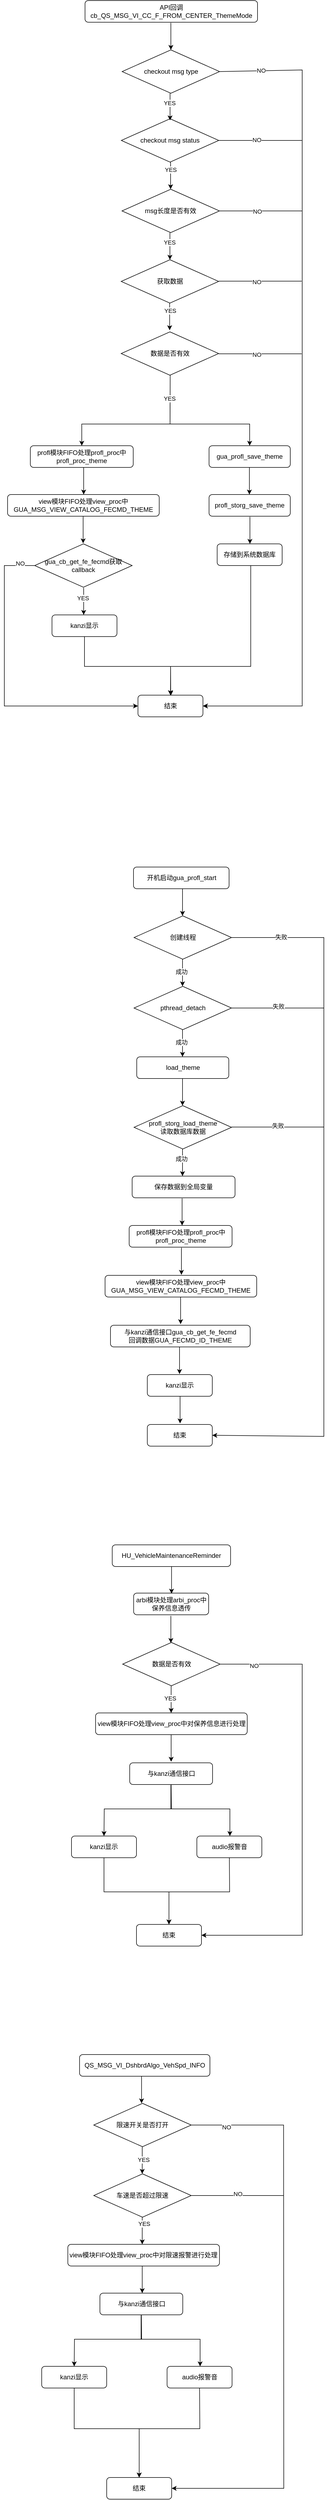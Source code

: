 <mxfile version="22.0.7" type="github">
  <diagram id="C5RBs43oDa-KdzZeNtuy" name="Page-1">
    <mxGraphModel dx="1002" dy="1834" grid="1" gridSize="10" guides="1" tooltips="1" connect="1" arrows="1" fold="1" page="1" pageScale="1" pageWidth="827" pageHeight="1169" math="0" shadow="0">
      <root>
        <mxCell id="WIyWlLk6GJQsqaUBKTNV-0" />
        <mxCell id="WIyWlLk6GJQsqaUBKTNV-1" parent="WIyWlLk6GJQsqaUBKTNV-0" />
        <mxCell id="3JXhcpFCu_tkuBNvv-Zm-3" value="" style="endArrow=classic;html=1;rounded=0;" edge="1" parent="WIyWlLk6GJQsqaUBKTNV-1">
          <mxGeometry width="50" height="50" relative="1" as="geometry">
            <mxPoint x="397.5" y="-307" as="sourcePoint" />
            <mxPoint x="397.5" y="-257" as="targetPoint" />
          </mxGeometry>
        </mxCell>
        <mxCell id="3JXhcpFCu_tkuBNvv-Zm-8" value="checkout msg type" style="rhombus;whiteSpace=wrap;html=1;" vertex="1" parent="WIyWlLk6GJQsqaUBKTNV-1">
          <mxGeometry x="307.5" y="-257" width="180" height="80" as="geometry" />
        </mxCell>
        <mxCell id="3JXhcpFCu_tkuBNvv-Zm-9" value="checkout msg status" style="rhombus;whiteSpace=wrap;html=1;" vertex="1" parent="WIyWlLk6GJQsqaUBKTNV-1">
          <mxGeometry x="306" y="-130" width="180" height="80" as="geometry" />
        </mxCell>
        <mxCell id="3JXhcpFCu_tkuBNvv-Zm-10" value="" style="endArrow=classic;html=1;rounded=0;" edge="1" parent="WIyWlLk6GJQsqaUBKTNV-1">
          <mxGeometry width="50" height="50" relative="1" as="geometry">
            <mxPoint x="396" y="-177" as="sourcePoint" />
            <mxPoint x="396" y="-127" as="targetPoint" />
          </mxGeometry>
        </mxCell>
        <mxCell id="3JXhcpFCu_tkuBNvv-Zm-11" value="YES" style="edgeLabel;html=1;align=center;verticalAlign=middle;resizable=0;points=[];" vertex="1" connectable="0" parent="3JXhcpFCu_tkuBNvv-Zm-10">
          <mxGeometry x="-0.302" y="-1" relative="1" as="geometry">
            <mxPoint as="offset" />
          </mxGeometry>
        </mxCell>
        <mxCell id="3JXhcpFCu_tkuBNvv-Zm-12" value="" style="endArrow=classic;html=1;rounded=0;" edge="1" parent="WIyWlLk6GJQsqaUBKTNV-1">
          <mxGeometry width="50" height="50" relative="1" as="geometry">
            <mxPoint x="397" y="-50" as="sourcePoint" />
            <mxPoint x="397" as="targetPoint" />
          </mxGeometry>
        </mxCell>
        <mxCell id="3JXhcpFCu_tkuBNvv-Zm-13" value="YES" style="edgeLabel;html=1;align=center;verticalAlign=middle;resizable=0;points=[];" vertex="1" connectable="0" parent="3JXhcpFCu_tkuBNvv-Zm-12">
          <mxGeometry x="-0.432" relative="1" as="geometry">
            <mxPoint as="offset" />
          </mxGeometry>
        </mxCell>
        <mxCell id="3JXhcpFCu_tkuBNvv-Zm-14" value="msg长度是否有效" style="rhombus;whiteSpace=wrap;html=1;" vertex="1" parent="WIyWlLk6GJQsqaUBKTNV-1">
          <mxGeometry x="307.25" width="180" height="80" as="geometry" />
        </mxCell>
        <mxCell id="3JXhcpFCu_tkuBNvv-Zm-16" value="" style="endArrow=classic;html=1;rounded=0;" edge="1" parent="WIyWlLk6GJQsqaUBKTNV-1">
          <mxGeometry width="50" height="50" relative="1" as="geometry">
            <mxPoint x="395.75" y="80" as="sourcePoint" />
            <mxPoint x="395.75" y="130" as="targetPoint" />
          </mxGeometry>
        </mxCell>
        <mxCell id="3JXhcpFCu_tkuBNvv-Zm-17" value="YES" style="edgeLabel;html=1;align=center;verticalAlign=middle;resizable=0;points=[];" vertex="1" connectable="0" parent="3JXhcpFCu_tkuBNvv-Zm-16">
          <mxGeometry x="-0.302" y="-1" relative="1" as="geometry">
            <mxPoint as="offset" />
          </mxGeometry>
        </mxCell>
        <mxCell id="3JXhcpFCu_tkuBNvv-Zm-20" value="获取数据" style="rhombus;whiteSpace=wrap;html=1;" vertex="1" parent="WIyWlLk6GJQsqaUBKTNV-1">
          <mxGeometry x="305.75" y="130" width="180" height="80" as="geometry" />
        </mxCell>
        <mxCell id="3JXhcpFCu_tkuBNvv-Zm-21" value="" style="endArrow=classic;html=1;rounded=0;" edge="1" parent="WIyWlLk6GJQsqaUBKTNV-1">
          <mxGeometry width="50" height="50" relative="1" as="geometry">
            <mxPoint x="395.25" y="210" as="sourcePoint" />
            <mxPoint x="395.25" y="260" as="targetPoint" />
          </mxGeometry>
        </mxCell>
        <mxCell id="3JXhcpFCu_tkuBNvv-Zm-22" value="YES" style="edgeLabel;html=1;align=center;verticalAlign=middle;resizable=0;points=[];" vertex="1" connectable="0" parent="3JXhcpFCu_tkuBNvv-Zm-21">
          <mxGeometry x="-0.432" relative="1" as="geometry">
            <mxPoint as="offset" />
          </mxGeometry>
        </mxCell>
        <mxCell id="3JXhcpFCu_tkuBNvv-Zm-23" value="数据是否有效" style="rhombus;whiteSpace=wrap;html=1;" vertex="1" parent="WIyWlLk6GJQsqaUBKTNV-1">
          <mxGeometry x="305.75" y="263" width="180" height="80" as="geometry" />
        </mxCell>
        <mxCell id="3JXhcpFCu_tkuBNvv-Zm-32" value="结束" style="rounded=1;whiteSpace=wrap;html=1;fontSize=12;glass=0;strokeWidth=1;shadow=0;" vertex="1" parent="WIyWlLk6GJQsqaUBKTNV-1">
          <mxGeometry x="336.75" y="933" width="120" height="40" as="geometry" />
        </mxCell>
        <mxCell id="3JXhcpFCu_tkuBNvv-Zm-33" value="" style="endArrow=classic;html=1;rounded=0;exitX=0.5;exitY=1;exitDx=0;exitDy=0;" edge="1" parent="WIyWlLk6GJQsqaUBKTNV-1">
          <mxGeometry width="50" height="50" relative="1" as="geometry">
            <mxPoint x="545" y="694" as="sourcePoint" />
            <mxPoint x="397.25" y="934" as="targetPoint" />
            <Array as="points">
              <mxPoint x="545" y="880" />
              <mxPoint x="397" y="880" />
            </Array>
          </mxGeometry>
        </mxCell>
        <mxCell id="3JXhcpFCu_tkuBNvv-Zm-34" value="" style="endArrow=classic;html=1;rounded=0;entryX=1;entryY=0.5;entryDx=0;entryDy=0;exitX=1;exitY=0.5;exitDx=0;exitDy=0;" edge="1" parent="WIyWlLk6GJQsqaUBKTNV-1" source="3JXhcpFCu_tkuBNvv-Zm-8" target="3JXhcpFCu_tkuBNvv-Zm-32">
          <mxGeometry width="50" height="50" relative="1" as="geometry">
            <mxPoint x="640" y="-220" as="sourcePoint" />
            <mxPoint x="640" y="670" as="targetPoint" />
            <Array as="points">
              <mxPoint x="640" y="-220" />
              <mxPoint x="640" y="953" />
            </Array>
          </mxGeometry>
        </mxCell>
        <mxCell id="3JXhcpFCu_tkuBNvv-Zm-35" value="NO" style="edgeLabel;html=1;align=center;verticalAlign=middle;resizable=0;points=[];" vertex="1" connectable="0" parent="3JXhcpFCu_tkuBNvv-Zm-34">
          <mxGeometry x="-0.899" y="1" relative="1" as="geometry">
            <mxPoint as="offset" />
          </mxGeometry>
        </mxCell>
        <mxCell id="3JXhcpFCu_tkuBNvv-Zm-36" value="" style="endArrow=classic;html=1;rounded=0;entryX=1;entryY=0.5;entryDx=0;entryDy=0;exitX=1;exitY=0.5;exitDx=0;exitDy=0;" edge="1" parent="WIyWlLk6GJQsqaUBKTNV-1" source="3JXhcpFCu_tkuBNvv-Zm-9" target="3JXhcpFCu_tkuBNvv-Zm-32">
          <mxGeometry width="50" height="50" relative="1" as="geometry">
            <mxPoint x="498" y="-207" as="sourcePoint" />
            <mxPoint x="467" y="1080" as="targetPoint" />
            <Array as="points">
              <mxPoint x="640" y="-90" />
              <mxPoint x="640" y="953" />
            </Array>
          </mxGeometry>
        </mxCell>
        <mxCell id="3JXhcpFCu_tkuBNvv-Zm-37" value="NO" style="edgeLabel;html=1;align=center;verticalAlign=middle;resizable=0;points=[];" vertex="1" connectable="0" parent="3JXhcpFCu_tkuBNvv-Zm-36">
          <mxGeometry x="-0.899" y="1" relative="1" as="geometry">
            <mxPoint as="offset" />
          </mxGeometry>
        </mxCell>
        <mxCell id="3JXhcpFCu_tkuBNvv-Zm-38" value="" style="endArrow=none;html=1;rounded=0;exitX=1;exitY=0.5;exitDx=0;exitDy=0;" edge="1" parent="WIyWlLk6GJQsqaUBKTNV-1" source="3JXhcpFCu_tkuBNvv-Zm-14">
          <mxGeometry width="50" height="50" relative="1" as="geometry">
            <mxPoint x="490" y="70" as="sourcePoint" />
            <mxPoint x="640" y="40" as="targetPoint" />
          </mxGeometry>
        </mxCell>
        <mxCell id="3JXhcpFCu_tkuBNvv-Zm-39" value="NO" style="edgeLabel;html=1;align=center;verticalAlign=middle;resizable=0;points=[];" vertex="1" connectable="0" parent="3JXhcpFCu_tkuBNvv-Zm-38">
          <mxGeometry x="-0.089" y="-1" relative="1" as="geometry">
            <mxPoint as="offset" />
          </mxGeometry>
        </mxCell>
        <mxCell id="3JXhcpFCu_tkuBNvv-Zm-42" value="" style="endArrow=none;html=1;rounded=0;exitX=1;exitY=0.5;exitDx=0;exitDy=0;" edge="1" parent="WIyWlLk6GJQsqaUBKTNV-1">
          <mxGeometry width="50" height="50" relative="1" as="geometry">
            <mxPoint x="486" y="169.5" as="sourcePoint" />
            <mxPoint x="639" y="169.5" as="targetPoint" />
          </mxGeometry>
        </mxCell>
        <mxCell id="3JXhcpFCu_tkuBNvv-Zm-43" value="NO" style="edgeLabel;html=1;align=center;verticalAlign=middle;resizable=0;points=[];" vertex="1" connectable="0" parent="3JXhcpFCu_tkuBNvv-Zm-42">
          <mxGeometry x="-0.089" y="-1" relative="1" as="geometry">
            <mxPoint as="offset" />
          </mxGeometry>
        </mxCell>
        <mxCell id="3JXhcpFCu_tkuBNvv-Zm-44" value="" style="endArrow=none;html=1;rounded=0;exitX=1;exitY=0.5;exitDx=0;exitDy=0;" edge="1" parent="WIyWlLk6GJQsqaUBKTNV-1">
          <mxGeometry width="50" height="50" relative="1" as="geometry">
            <mxPoint x="486" y="303.5" as="sourcePoint" />
            <mxPoint x="639" y="303.5" as="targetPoint" />
          </mxGeometry>
        </mxCell>
        <mxCell id="3JXhcpFCu_tkuBNvv-Zm-45" value="NO" style="edgeLabel;html=1;align=center;verticalAlign=middle;resizable=0;points=[];" vertex="1" connectable="0" parent="3JXhcpFCu_tkuBNvv-Zm-44">
          <mxGeometry x="-0.089" y="-1" relative="1" as="geometry">
            <mxPoint as="offset" />
          </mxGeometry>
        </mxCell>
        <mxCell id="3JXhcpFCu_tkuBNvv-Zm-51" value="profl模块FIFO处理profl_proc中profl_proc_theme" style="rounded=1;whiteSpace=wrap;html=1;fontSize=12;glass=0;strokeWidth=1;shadow=0;" vertex="1" parent="WIyWlLk6GJQsqaUBKTNV-1">
          <mxGeometry x="138" y="473" width="190" height="40" as="geometry" />
        </mxCell>
        <mxCell id="3JXhcpFCu_tkuBNvv-Zm-52" value="" style="endArrow=classic;html=1;rounded=0;entryX=0.5;entryY=0;entryDx=0;entryDy=0;" edge="1" parent="WIyWlLk6GJQsqaUBKTNV-1" target="3JXhcpFCu_tkuBNvv-Zm-51">
          <mxGeometry width="50" height="50" relative="1" as="geometry">
            <mxPoint x="396" y="396" as="sourcePoint" />
            <mxPoint x="396" y="446" as="targetPoint" />
            <Array as="points">
              <mxPoint x="396" y="433" />
              <mxPoint x="233" y="433" />
            </Array>
          </mxGeometry>
        </mxCell>
        <mxCell id="3JXhcpFCu_tkuBNvv-Zm-54" value="" style="endArrow=classic;html=1;rounded=0;entryX=0.5;entryY=0;entryDx=0;entryDy=0;exitX=0.5;exitY=1;exitDx=0;exitDy=0;" edge="1" parent="WIyWlLk6GJQsqaUBKTNV-1" target="3JXhcpFCu_tkuBNvv-Zm-60">
          <mxGeometry width="50" height="50" relative="1" as="geometry">
            <mxPoint x="396.25" y="343" as="sourcePoint" />
            <mxPoint x="395.5" y="538" as="targetPoint" />
            <Array as="points">
              <mxPoint x="396" y="433" />
              <mxPoint x="543" y="433" />
            </Array>
          </mxGeometry>
        </mxCell>
        <mxCell id="3JXhcpFCu_tkuBNvv-Zm-67" value="YES" style="edgeLabel;html=1;align=center;verticalAlign=middle;resizable=0;points=[];" vertex="1" connectable="0" parent="3JXhcpFCu_tkuBNvv-Zm-54">
          <mxGeometry x="-0.689" y="-1" relative="1" as="geometry">
            <mxPoint as="offset" />
          </mxGeometry>
        </mxCell>
        <mxCell id="3JXhcpFCu_tkuBNvv-Zm-55" value="kanzi显示" style="rounded=1;whiteSpace=wrap;html=1;fontSize=12;glass=0;strokeWidth=1;shadow=0;" vertex="1" parent="WIyWlLk6GJQsqaUBKTNV-1">
          <mxGeometry x="178" y="785" width="120" height="40" as="geometry" />
        </mxCell>
        <mxCell id="3JXhcpFCu_tkuBNvv-Zm-56" value="" style="endArrow=classic;html=1;rounded=0;" edge="1" parent="WIyWlLk6GJQsqaUBKTNV-1">
          <mxGeometry width="50" height="50" relative="1" as="geometry">
            <mxPoint x="236.5" y="513" as="sourcePoint" />
            <mxPoint x="236.5" y="563" as="targetPoint" />
          </mxGeometry>
        </mxCell>
        <mxCell id="3JXhcpFCu_tkuBNvv-Zm-57" value="profl_storg_save_theme" style="rounded=1;whiteSpace=wrap;html=1;fontSize=12;glass=0;strokeWidth=1;shadow=0;" vertex="1" parent="WIyWlLk6GJQsqaUBKTNV-1">
          <mxGeometry x="468" y="563" width="150" height="40" as="geometry" />
        </mxCell>
        <mxCell id="3JXhcpFCu_tkuBNvv-Zm-58" value="存储到系统数据库" style="rounded=1;whiteSpace=wrap;html=1;fontSize=12;glass=0;strokeWidth=1;shadow=0;" vertex="1" parent="WIyWlLk6GJQsqaUBKTNV-1">
          <mxGeometry x="483" y="654" width="120" height="40" as="geometry" />
        </mxCell>
        <mxCell id="3JXhcpFCu_tkuBNvv-Zm-59" value="" style="endArrow=classic;html=1;rounded=0;" edge="1" parent="WIyWlLk6GJQsqaUBKTNV-1">
          <mxGeometry width="50" height="50" relative="1" as="geometry">
            <mxPoint x="543.5" y="604" as="sourcePoint" />
            <mxPoint x="543.5" y="654" as="targetPoint" />
          </mxGeometry>
        </mxCell>
        <mxCell id="3JXhcpFCu_tkuBNvv-Zm-60" value="gua_profl_save_theme" style="rounded=1;whiteSpace=wrap;html=1;fontSize=12;glass=0;strokeWidth=1;shadow=0;" vertex="1" parent="WIyWlLk6GJQsqaUBKTNV-1">
          <mxGeometry x="468" y="473" width="150" height="40" as="geometry" />
        </mxCell>
        <mxCell id="3JXhcpFCu_tkuBNvv-Zm-61" value="" style="endArrow=classic;html=1;rounded=0;" edge="1" parent="WIyWlLk6GJQsqaUBKTNV-1">
          <mxGeometry width="50" height="50" relative="1" as="geometry">
            <mxPoint x="542.5" y="513" as="sourcePoint" />
            <mxPoint x="542.5" y="563" as="targetPoint" />
          </mxGeometry>
        </mxCell>
        <mxCell id="3JXhcpFCu_tkuBNvv-Zm-62" value="view模块FIFO处理view_proc中GUA_MSG_VIEW_CATALOG_FECMD_THEME" style="rounded=1;whiteSpace=wrap;html=1;fontSize=12;glass=0;strokeWidth=1;shadow=0;" vertex="1" parent="WIyWlLk6GJQsqaUBKTNV-1">
          <mxGeometry x="96" y="563" width="280" height="40" as="geometry" />
        </mxCell>
        <mxCell id="3JXhcpFCu_tkuBNvv-Zm-63" value="" style="endArrow=classic;html=1;rounded=0;" edge="1" parent="WIyWlLk6GJQsqaUBKTNV-1">
          <mxGeometry width="50" height="50" relative="1" as="geometry">
            <mxPoint x="235.5" y="603" as="sourcePoint" />
            <mxPoint x="235.5" y="653" as="targetPoint" />
          </mxGeometry>
        </mxCell>
        <mxCell id="3JXhcpFCu_tkuBNvv-Zm-64" value="" style="endArrow=classic;html=1;rounded=0;" edge="1" parent="WIyWlLk6GJQsqaUBKTNV-1">
          <mxGeometry width="50" height="50" relative="1" as="geometry">
            <mxPoint x="236.5" y="735" as="sourcePoint" />
            <mxPoint x="236.5" y="785" as="targetPoint" />
          </mxGeometry>
        </mxCell>
        <mxCell id="3JXhcpFCu_tkuBNvv-Zm-69" value="YES" style="edgeLabel;html=1;align=center;verticalAlign=middle;resizable=0;points=[];" vertex="1" connectable="0" parent="3JXhcpFCu_tkuBNvv-Zm-64">
          <mxGeometry x="-0.248" y="-2" relative="1" as="geometry">
            <mxPoint as="offset" />
          </mxGeometry>
        </mxCell>
        <mxCell id="3JXhcpFCu_tkuBNvv-Zm-66" value="API回调cb_QS_MSG_VI_CC_F_FROM_CENTER_ThemeMode" style="rounded=1;whiteSpace=wrap;html=1;fontSize=12;glass=0;strokeWidth=1;shadow=0;" vertex="1" parent="WIyWlLk6GJQsqaUBKTNV-1">
          <mxGeometry x="239" y="-348" width="318.5" height="40" as="geometry" />
        </mxCell>
        <mxCell id="3JXhcpFCu_tkuBNvv-Zm-68" value="gua_cb_get_fe_fecmd获取callback" style="rhombus;whiteSpace=wrap;html=1;" vertex="1" parent="WIyWlLk6GJQsqaUBKTNV-1">
          <mxGeometry x="146" y="654" width="180" height="80" as="geometry" />
        </mxCell>
        <mxCell id="3JXhcpFCu_tkuBNvv-Zm-72" value="" style="endArrow=classic;html=1;rounded=0;exitX=0;exitY=0.5;exitDx=0;exitDy=0;entryX=0;entryY=0.5;entryDx=0;entryDy=0;" edge="1" parent="WIyWlLk6GJQsqaUBKTNV-1" source="3JXhcpFCu_tkuBNvv-Zm-68" target="3JXhcpFCu_tkuBNvv-Zm-32">
          <mxGeometry width="50" height="50" relative="1" as="geometry">
            <mxPoint x="405.25" y="894" as="sourcePoint" />
            <mxPoint x="330" y="950" as="targetPoint" />
            <Array as="points">
              <mxPoint x="90" y="694" />
              <mxPoint x="90" y="953" />
            </Array>
          </mxGeometry>
        </mxCell>
        <mxCell id="3JXhcpFCu_tkuBNvv-Zm-79" value="NO" style="edgeLabel;html=1;align=center;verticalAlign=middle;resizable=0;points=[];" vertex="1" connectable="0" parent="3JXhcpFCu_tkuBNvv-Zm-72">
          <mxGeometry x="-0.903" y="-4" relative="1" as="geometry">
            <mxPoint as="offset" />
          </mxGeometry>
        </mxCell>
        <mxCell id="3JXhcpFCu_tkuBNvv-Zm-77" value="" style="endArrow=classic;html=1;rounded=0;exitX=0.5;exitY=1;exitDx=0;exitDy=0;entryX=0.5;entryY=0;entryDx=0;entryDy=0;" edge="1" parent="WIyWlLk6GJQsqaUBKTNV-1" source="3JXhcpFCu_tkuBNvv-Zm-55" target="3JXhcpFCu_tkuBNvv-Zm-32">
          <mxGeometry width="50" height="50" relative="1" as="geometry">
            <mxPoint x="553" y="704" as="sourcePoint" />
            <mxPoint x="360" y="920" as="targetPoint" />
            <Array as="points">
              <mxPoint x="238" y="880" />
              <mxPoint x="397" y="880" />
            </Array>
          </mxGeometry>
        </mxCell>
        <mxCell id="3JXhcpFCu_tkuBNvv-Zm-80" value="开机启动gua_profl_start" style="rounded=1;whiteSpace=wrap;html=1;fontSize=12;glass=0;strokeWidth=1;shadow=0;" vertex="1" parent="WIyWlLk6GJQsqaUBKTNV-1">
          <mxGeometry x="328.5" y="1250" width="176.5" height="40" as="geometry" />
        </mxCell>
        <mxCell id="3JXhcpFCu_tkuBNvv-Zm-81" value="profl模块FIFO处理profl_proc中profl_proc_theme" style="rounded=1;whiteSpace=wrap;html=1;fontSize=12;glass=0;strokeWidth=1;shadow=0;" vertex="1" parent="WIyWlLk6GJQsqaUBKTNV-1">
          <mxGeometry x="320.5" y="1911" width="190" height="40" as="geometry" />
        </mxCell>
        <mxCell id="3JXhcpFCu_tkuBNvv-Zm-82" value="与kanzi通信接口gua_cb_get_fe_fecmd&lt;br&gt;回调数据GUA_FECMD_ID_THEME" style="rounded=1;whiteSpace=wrap;html=1;fontSize=12;glass=0;strokeWidth=1;shadow=0;" vertex="1" parent="WIyWlLk6GJQsqaUBKTNV-1">
          <mxGeometry x="286" y="2095" width="258" height="40" as="geometry" />
        </mxCell>
        <mxCell id="3JXhcpFCu_tkuBNvv-Zm-83" value="kanzi显示" style="rounded=1;whiteSpace=wrap;html=1;fontSize=12;glass=0;strokeWidth=1;shadow=0;" vertex="1" parent="WIyWlLk6GJQsqaUBKTNV-1">
          <mxGeometry x="354" y="2186" width="120" height="40" as="geometry" />
        </mxCell>
        <mxCell id="3JXhcpFCu_tkuBNvv-Zm-84" value="view模块FIFO处理view_proc中GUA_MSG_VIEW_CATALOG_FECMD_THEME" style="rounded=1;whiteSpace=wrap;html=1;fontSize=12;glass=0;strokeWidth=1;shadow=0;" vertex="1" parent="WIyWlLk6GJQsqaUBKTNV-1">
          <mxGeometry x="276" y="2003" width="280" height="40" as="geometry" />
        </mxCell>
        <mxCell id="3JXhcpFCu_tkuBNvv-Zm-85" value="load_theme" style="rounded=1;whiteSpace=wrap;html=1;fontSize=12;glass=0;strokeWidth=1;shadow=0;" vertex="1" parent="WIyWlLk6GJQsqaUBKTNV-1">
          <mxGeometry x="334.5" y="1600" width="170" height="40" as="geometry" />
        </mxCell>
        <mxCell id="3JXhcpFCu_tkuBNvv-Zm-87" value="" style="endArrow=classic;html=1;rounded=0;" edge="1" parent="WIyWlLk6GJQsqaUBKTNV-1">
          <mxGeometry width="50" height="50" relative="1" as="geometry">
            <mxPoint x="419" y="1290" as="sourcePoint" />
            <mxPoint x="419" y="1340" as="targetPoint" />
          </mxGeometry>
        </mxCell>
        <mxCell id="3JXhcpFCu_tkuBNvv-Zm-88" value="" style="endArrow=classic;html=1;rounded=0;" edge="1" parent="WIyWlLk6GJQsqaUBKTNV-1">
          <mxGeometry width="50" height="50" relative="1" as="geometry">
            <mxPoint x="419" y="1640" as="sourcePoint" />
            <mxPoint x="419" y="1690" as="targetPoint" />
          </mxGeometry>
        </mxCell>
        <mxCell id="3JXhcpFCu_tkuBNvv-Zm-89" value="" style="endArrow=classic;html=1;rounded=0;" edge="1" parent="WIyWlLk6GJQsqaUBKTNV-1">
          <mxGeometry width="50" height="50" relative="1" as="geometry">
            <mxPoint x="418.25" y="1861" as="sourcePoint" />
            <mxPoint x="418.25" y="1911" as="targetPoint" />
          </mxGeometry>
        </mxCell>
        <mxCell id="3JXhcpFCu_tkuBNvv-Zm-90" value="" style="endArrow=classic;html=1;rounded=0;" edge="1" parent="WIyWlLk6GJQsqaUBKTNV-1">
          <mxGeometry width="50" height="50" relative="1" as="geometry">
            <mxPoint x="417" y="1952" as="sourcePoint" />
            <mxPoint x="417" y="2002" as="targetPoint" />
          </mxGeometry>
        </mxCell>
        <mxCell id="3JXhcpFCu_tkuBNvv-Zm-91" value="" style="endArrow=classic;html=1;rounded=0;" edge="1" parent="WIyWlLk6GJQsqaUBKTNV-1">
          <mxGeometry width="50" height="50" relative="1" as="geometry">
            <mxPoint x="415.5" y="2043" as="sourcePoint" />
            <mxPoint x="415.5" y="2093" as="targetPoint" />
          </mxGeometry>
        </mxCell>
        <mxCell id="3JXhcpFCu_tkuBNvv-Zm-92" value="" style="endArrow=classic;html=1;rounded=0;" edge="1" parent="WIyWlLk6GJQsqaUBKTNV-1">
          <mxGeometry width="50" height="50" relative="1" as="geometry">
            <mxPoint x="413.5" y="2135" as="sourcePoint" />
            <mxPoint x="413.5" y="2185" as="targetPoint" />
          </mxGeometry>
        </mxCell>
        <mxCell id="3JXhcpFCu_tkuBNvv-Zm-94" value="创建线程" style="rhombus;whiteSpace=wrap;html=1;" vertex="1" parent="WIyWlLk6GJQsqaUBKTNV-1">
          <mxGeometry x="329.5" y="1340" width="180" height="80" as="geometry" />
        </mxCell>
        <mxCell id="3JXhcpFCu_tkuBNvv-Zm-95" value="" style="endArrow=classic;html=1;rounded=0;" edge="1" parent="WIyWlLk6GJQsqaUBKTNV-1">
          <mxGeometry width="50" height="50" relative="1" as="geometry">
            <mxPoint x="419" y="1420" as="sourcePoint" />
            <mxPoint x="419" y="1470" as="targetPoint" />
          </mxGeometry>
        </mxCell>
        <mxCell id="3JXhcpFCu_tkuBNvv-Zm-96" value="成功" style="edgeLabel;html=1;align=center;verticalAlign=middle;resizable=0;points=[];" vertex="1" connectable="0" parent="3JXhcpFCu_tkuBNvv-Zm-95">
          <mxGeometry x="-0.088" y="-2" relative="1" as="geometry">
            <mxPoint as="offset" />
          </mxGeometry>
        </mxCell>
        <mxCell id="3JXhcpFCu_tkuBNvv-Zm-97" value="结束" style="rounded=1;whiteSpace=wrap;html=1;fontSize=12;glass=0;strokeWidth=1;shadow=0;" vertex="1" parent="WIyWlLk6GJQsqaUBKTNV-1">
          <mxGeometry x="354" y="2278" width="120" height="40" as="geometry" />
        </mxCell>
        <mxCell id="3JXhcpFCu_tkuBNvv-Zm-98" value="" style="endArrow=classic;html=1;rounded=0;" edge="1" parent="WIyWlLk6GJQsqaUBKTNV-1">
          <mxGeometry width="50" height="50" relative="1" as="geometry">
            <mxPoint x="414.5" y="2226" as="sourcePoint" />
            <mxPoint x="414.5" y="2276" as="targetPoint" />
          </mxGeometry>
        </mxCell>
        <mxCell id="3JXhcpFCu_tkuBNvv-Zm-99" value="" style="endArrow=classic;html=1;rounded=0;exitX=1;exitY=0.5;exitDx=0;exitDy=0;entryX=1;entryY=0.5;entryDx=0;entryDy=0;" edge="1" parent="WIyWlLk6GJQsqaUBKTNV-1" source="3JXhcpFCu_tkuBNvv-Zm-94" target="3JXhcpFCu_tkuBNvv-Zm-97">
          <mxGeometry width="50" height="50" relative="1" as="geometry">
            <mxPoint x="580" y="1410" as="sourcePoint" />
            <mxPoint x="670" y="1790" as="targetPoint" />
            <Array as="points">
              <mxPoint x="680" y="1380" />
              <mxPoint x="680" y="2300" />
            </Array>
          </mxGeometry>
        </mxCell>
        <mxCell id="3JXhcpFCu_tkuBNvv-Zm-100" value="失败" style="edgeLabel;html=1;align=center;verticalAlign=middle;resizable=0;points=[];" vertex="1" connectable="0" parent="3JXhcpFCu_tkuBNvv-Zm-99">
          <mxGeometry x="-0.859" y="1" relative="1" as="geometry">
            <mxPoint as="offset" />
          </mxGeometry>
        </mxCell>
        <mxCell id="3JXhcpFCu_tkuBNvv-Zm-102" value="pthread_detach" style="rhombus;whiteSpace=wrap;html=1;" vertex="1" parent="WIyWlLk6GJQsqaUBKTNV-1">
          <mxGeometry x="329.5" y="1470" width="180" height="80" as="geometry" />
        </mxCell>
        <mxCell id="3JXhcpFCu_tkuBNvv-Zm-103" value="" style="endArrow=classic;html=1;rounded=0;" edge="1" parent="WIyWlLk6GJQsqaUBKTNV-1">
          <mxGeometry width="50" height="50" relative="1" as="geometry">
            <mxPoint x="419" y="1550" as="sourcePoint" />
            <mxPoint x="419" y="1600" as="targetPoint" />
          </mxGeometry>
        </mxCell>
        <mxCell id="3JXhcpFCu_tkuBNvv-Zm-104" value="成功" style="edgeLabel;html=1;align=center;verticalAlign=middle;resizable=0;points=[];" vertex="1" connectable="0" parent="3JXhcpFCu_tkuBNvv-Zm-103">
          <mxGeometry x="-0.088" y="-2" relative="1" as="geometry">
            <mxPoint as="offset" />
          </mxGeometry>
        </mxCell>
        <mxCell id="3JXhcpFCu_tkuBNvv-Zm-105" value="" style="endArrow=none;html=1;rounded=0;" edge="1" parent="WIyWlLk6GJQsqaUBKTNV-1">
          <mxGeometry width="50" height="50" relative="1" as="geometry">
            <mxPoint x="510" y="1510" as="sourcePoint" />
            <mxPoint x="680" y="1510" as="targetPoint" />
          </mxGeometry>
        </mxCell>
        <mxCell id="3JXhcpFCu_tkuBNvv-Zm-106" value="失败" style="edgeLabel;html=1;align=center;verticalAlign=middle;resizable=0;points=[];" vertex="1" connectable="0" parent="3JXhcpFCu_tkuBNvv-Zm-105">
          <mxGeometry x="0.005" y="3" relative="1" as="geometry">
            <mxPoint as="offset" />
          </mxGeometry>
        </mxCell>
        <mxCell id="3JXhcpFCu_tkuBNvv-Zm-107" value="profl_storg_load_theme&lt;br&gt;读取数据库数据" style="rhombus;whiteSpace=wrap;html=1;" vertex="1" parent="WIyWlLk6GJQsqaUBKTNV-1">
          <mxGeometry x="329.5" y="1690" width="180" height="80" as="geometry" />
        </mxCell>
        <mxCell id="3JXhcpFCu_tkuBNvv-Zm-108" value="" style="endArrow=classic;html=1;rounded=0;" edge="1" parent="WIyWlLk6GJQsqaUBKTNV-1">
          <mxGeometry width="50" height="50" relative="1" as="geometry">
            <mxPoint x="419" y="1770" as="sourcePoint" />
            <mxPoint x="419" y="1820" as="targetPoint" />
          </mxGeometry>
        </mxCell>
        <mxCell id="3JXhcpFCu_tkuBNvv-Zm-109" value="成功" style="edgeLabel;html=1;align=center;verticalAlign=middle;resizable=0;points=[];" vertex="1" connectable="0" parent="3JXhcpFCu_tkuBNvv-Zm-108">
          <mxGeometry x="-0.272" y="-2" relative="1" as="geometry">
            <mxPoint as="offset" />
          </mxGeometry>
        </mxCell>
        <mxCell id="3JXhcpFCu_tkuBNvv-Zm-110" value="" style="endArrow=none;html=1;rounded=0;" edge="1" parent="WIyWlLk6GJQsqaUBKTNV-1">
          <mxGeometry width="50" height="50" relative="1" as="geometry">
            <mxPoint x="509.5" y="1729.5" as="sourcePoint" />
            <mxPoint x="679.5" y="1729.5" as="targetPoint" />
          </mxGeometry>
        </mxCell>
        <mxCell id="3JXhcpFCu_tkuBNvv-Zm-111" value="失败" style="edgeLabel;html=1;align=center;verticalAlign=middle;resizable=0;points=[];" vertex="1" connectable="0" parent="3JXhcpFCu_tkuBNvv-Zm-110">
          <mxGeometry x="0.005" y="3" relative="1" as="geometry">
            <mxPoint as="offset" />
          </mxGeometry>
        </mxCell>
        <mxCell id="3JXhcpFCu_tkuBNvv-Zm-112" value="保存数据到全局变量" style="rounded=1;whiteSpace=wrap;html=1;fontSize=12;glass=0;strokeWidth=1;shadow=0;" vertex="1" parent="WIyWlLk6GJQsqaUBKTNV-1">
          <mxGeometry x="326" y="1820" width="190" height="40" as="geometry" />
        </mxCell>
        <mxCell id="3JXhcpFCu_tkuBNvv-Zm-113" value="arbi模块处理arbi_proc中保养信息透传" style="rounded=1;whiteSpace=wrap;html=1;fontSize=12;glass=0;strokeWidth=1;shadow=0;" vertex="1" parent="WIyWlLk6GJQsqaUBKTNV-1">
          <mxGeometry x="328.75" y="2589" width="138.5" height="40" as="geometry" />
        </mxCell>
        <mxCell id="3JXhcpFCu_tkuBNvv-Zm-114" value="与kanzi通信接口" style="rounded=1;whiteSpace=wrap;html=1;fontSize=12;glass=0;strokeWidth=1;shadow=0;" vertex="1" parent="WIyWlLk6GJQsqaUBKTNV-1">
          <mxGeometry x="321.5" y="2902" width="153" height="40" as="geometry" />
        </mxCell>
        <mxCell id="3JXhcpFCu_tkuBNvv-Zm-115" value="view模块FIFO处理view_proc中对保养信息进行处理" style="rounded=1;whiteSpace=wrap;html=1;fontSize=12;glass=0;strokeWidth=1;shadow=0;" vertex="1" parent="WIyWlLk6GJQsqaUBKTNV-1">
          <mxGeometry x="258.5" y="2810" width="280" height="40" as="geometry" />
        </mxCell>
        <mxCell id="3JXhcpFCu_tkuBNvv-Zm-116" value="HU_VehicleMaintenanceReminder" style="rounded=1;whiteSpace=wrap;html=1;fontSize=12;glass=0;strokeWidth=1;shadow=0;" vertex="1" parent="WIyWlLk6GJQsqaUBKTNV-1">
          <mxGeometry x="289.25" y="2500" width="218.5" height="40" as="geometry" />
        </mxCell>
        <mxCell id="3JXhcpFCu_tkuBNvv-Zm-117" value="" style="endArrow=classic;html=1;rounded=0;" edge="1" parent="WIyWlLk6GJQsqaUBKTNV-1">
          <mxGeometry width="50" height="50" relative="1" as="geometry">
            <mxPoint x="398.75" y="2540" as="sourcePoint" />
            <mxPoint x="398.75" y="2590" as="targetPoint" />
          </mxGeometry>
        </mxCell>
        <mxCell id="3JXhcpFCu_tkuBNvv-Zm-118" value="" style="endArrow=classic;html=1;rounded=0;" edge="1" parent="WIyWlLk6GJQsqaUBKTNV-1">
          <mxGeometry width="50" height="50" relative="1" as="geometry">
            <mxPoint x="397.5" y="2631" as="sourcePoint" />
            <mxPoint x="397.5" y="2681" as="targetPoint" />
          </mxGeometry>
        </mxCell>
        <mxCell id="3JXhcpFCu_tkuBNvv-Zm-119" value="" style="endArrow=classic;html=1;rounded=0;" edge="1" parent="WIyWlLk6GJQsqaUBKTNV-1">
          <mxGeometry width="50" height="50" relative="1" as="geometry">
            <mxPoint x="398" y="2850" as="sourcePoint" />
            <mxPoint x="398" y="2900" as="targetPoint" />
          </mxGeometry>
        </mxCell>
        <mxCell id="3JXhcpFCu_tkuBNvv-Zm-120" value="kanzi显示" style="rounded=1;whiteSpace=wrap;html=1;fontSize=12;glass=0;strokeWidth=1;shadow=0;" vertex="1" parent="WIyWlLk6GJQsqaUBKTNV-1">
          <mxGeometry x="214" y="3037" width="120" height="40" as="geometry" />
        </mxCell>
        <mxCell id="3JXhcpFCu_tkuBNvv-Zm-121" value="" style="endArrow=classic;html=1;rounded=0;entryX=0.5;entryY=0;entryDx=0;entryDy=0;" edge="1" parent="WIyWlLk6GJQsqaUBKTNV-1">
          <mxGeometry width="50" height="50" relative="1" as="geometry">
            <mxPoint x="397.5" y="2943" as="sourcePoint" />
            <mxPoint x="506.5" y="3037" as="targetPoint" />
            <Array as="points">
              <mxPoint x="397.5" y="2987" />
              <mxPoint x="506.5" y="2987" />
            </Array>
          </mxGeometry>
        </mxCell>
        <mxCell id="3JXhcpFCu_tkuBNvv-Zm-122" value="audio报警音" style="rounded=1;whiteSpace=wrap;html=1;fontSize=12;glass=0;strokeWidth=1;shadow=0;" vertex="1" parent="WIyWlLk6GJQsqaUBKTNV-1">
          <mxGeometry x="445.5" y="3037" width="120" height="40" as="geometry" />
        </mxCell>
        <mxCell id="3JXhcpFCu_tkuBNvv-Zm-123" value="" style="endArrow=classic;html=1;rounded=0;entryX=0.5;entryY=0;entryDx=0;entryDy=0;exitX=0.5;exitY=1;exitDx=0;exitDy=0;" edge="1" parent="WIyWlLk6GJQsqaUBKTNV-1" source="3JXhcpFCu_tkuBNvv-Zm-114" target="3JXhcpFCu_tkuBNvv-Zm-120">
          <mxGeometry width="50" height="50" relative="1" as="geometry">
            <mxPoint x="366.5" y="2943" as="sourcePoint" />
            <mxPoint x="475.5" y="3037" as="targetPoint" />
            <Array as="points">
              <mxPoint x="398.5" y="2987" />
              <mxPoint x="274.5" y="2987" />
            </Array>
          </mxGeometry>
        </mxCell>
        <mxCell id="3JXhcpFCu_tkuBNvv-Zm-124" value="与kanzi通信接口" style="rounded=1;whiteSpace=wrap;html=1;fontSize=12;glass=0;strokeWidth=1;shadow=0;" vertex="1" parent="WIyWlLk6GJQsqaUBKTNV-1">
          <mxGeometry x="266.5" y="3880" width="153" height="40" as="geometry" />
        </mxCell>
        <mxCell id="3JXhcpFCu_tkuBNvv-Zm-126" value="QS_MSG_VI_DshbrdAlgo_VehSpd_INFO" style="rounded=1;whiteSpace=wrap;html=1;fontSize=12;glass=0;strokeWidth=1;shadow=0;" vertex="1" parent="WIyWlLk6GJQsqaUBKTNV-1">
          <mxGeometry x="228.88" y="3440" width="240.75" height="40" as="geometry" />
        </mxCell>
        <mxCell id="3JXhcpFCu_tkuBNvv-Zm-127" value="" style="endArrow=classic;html=1;rounded=0;" edge="1" parent="WIyWlLk6GJQsqaUBKTNV-1">
          <mxGeometry width="50" height="50" relative="1" as="geometry">
            <mxPoint x="343.38" y="3480" as="sourcePoint" />
            <mxPoint x="343.38" y="3530" as="targetPoint" />
          </mxGeometry>
        </mxCell>
        <mxCell id="3JXhcpFCu_tkuBNvv-Zm-130" value="kanzi显示" style="rounded=1;whiteSpace=wrap;html=1;fontSize=12;glass=0;strokeWidth=1;shadow=0;" vertex="1" parent="WIyWlLk6GJQsqaUBKTNV-1">
          <mxGeometry x="159" y="4015" width="120" height="40" as="geometry" />
        </mxCell>
        <mxCell id="3JXhcpFCu_tkuBNvv-Zm-131" value="" style="endArrow=classic;html=1;rounded=0;entryX=0.5;entryY=0;entryDx=0;entryDy=0;" edge="1" parent="WIyWlLk6GJQsqaUBKTNV-1">
          <mxGeometry width="50" height="50" relative="1" as="geometry">
            <mxPoint x="342.5" y="3921" as="sourcePoint" />
            <mxPoint x="451.5" y="4015" as="targetPoint" />
            <Array as="points">
              <mxPoint x="342.5" y="3965" />
              <mxPoint x="451.5" y="3965" />
            </Array>
          </mxGeometry>
        </mxCell>
        <mxCell id="3JXhcpFCu_tkuBNvv-Zm-132" value="audio报警音" style="rounded=1;whiteSpace=wrap;html=1;fontSize=12;glass=0;strokeWidth=1;shadow=0;" vertex="1" parent="WIyWlLk6GJQsqaUBKTNV-1">
          <mxGeometry x="390.5" y="4015" width="120" height="40" as="geometry" />
        </mxCell>
        <mxCell id="3JXhcpFCu_tkuBNvv-Zm-133" value="" style="endArrow=classic;html=1;rounded=0;entryX=0.5;entryY=0;entryDx=0;entryDy=0;exitX=0.5;exitY=1;exitDx=0;exitDy=0;" edge="1" parent="WIyWlLk6GJQsqaUBKTNV-1" source="3JXhcpFCu_tkuBNvv-Zm-124" target="3JXhcpFCu_tkuBNvv-Zm-130">
          <mxGeometry width="50" height="50" relative="1" as="geometry">
            <mxPoint x="311.5" y="3921" as="sourcePoint" />
            <mxPoint x="420.5" y="4015" as="targetPoint" />
            <Array as="points">
              <mxPoint x="343.5" y="3965" />
              <mxPoint x="219.5" y="3965" />
            </Array>
          </mxGeometry>
        </mxCell>
        <mxCell id="3JXhcpFCu_tkuBNvv-Zm-168" value="" style="endArrow=classic;html=1;rounded=0;" edge="1" parent="WIyWlLk6GJQsqaUBKTNV-1">
          <mxGeometry width="50" height="50" relative="1" as="geometry">
            <mxPoint x="344.63" y="3830" as="sourcePoint" />
            <mxPoint x="344.63" y="3880" as="targetPoint" />
          </mxGeometry>
        </mxCell>
        <mxCell id="3JXhcpFCu_tkuBNvv-Zm-172" value="" style="endArrow=classic;html=1;rounded=0;exitX=0.5;exitY=1;exitDx=0;exitDy=0;" edge="1" parent="WIyWlLk6GJQsqaUBKTNV-1" source="3JXhcpFCu_tkuBNvv-Zm-130">
          <mxGeometry width="50" height="50" relative="1" as="geometry">
            <mxPoint x="339.13" y="4325" as="sourcePoint" />
            <mxPoint x="339" y="4220" as="targetPoint" />
            <Array as="points">
              <mxPoint x="219" y="4130" />
              <mxPoint x="339" y="4130" />
              <mxPoint x="339" y="4220" />
            </Array>
          </mxGeometry>
        </mxCell>
        <mxCell id="3JXhcpFCu_tkuBNvv-Zm-173" value="限速开关是否打开" style="rhombus;whiteSpace=wrap;html=1;" vertex="1" parent="WIyWlLk6GJQsqaUBKTNV-1">
          <mxGeometry x="255.13" y="3530" width="180" height="80" as="geometry" />
        </mxCell>
        <mxCell id="3JXhcpFCu_tkuBNvv-Zm-174" value="" style="endArrow=classic;html=1;rounded=0;" edge="1" parent="WIyWlLk6GJQsqaUBKTNV-1">
          <mxGeometry width="50" height="50" relative="1" as="geometry">
            <mxPoint x="344.63" y="3610" as="sourcePoint" />
            <mxPoint x="344.63" y="3660" as="targetPoint" />
          </mxGeometry>
        </mxCell>
        <mxCell id="3JXhcpFCu_tkuBNvv-Zm-192" value="YES" style="edgeLabel;html=1;align=center;verticalAlign=middle;resizable=0;points=[];" vertex="1" connectable="0" parent="3JXhcpFCu_tkuBNvv-Zm-174">
          <mxGeometry x="-0.048" y="2" relative="1" as="geometry">
            <mxPoint as="offset" />
          </mxGeometry>
        </mxCell>
        <mxCell id="3JXhcpFCu_tkuBNvv-Zm-176" value="结束" style="rounded=1;whiteSpace=wrap;html=1;fontSize=12;glass=0;strokeWidth=1;shadow=0;" vertex="1" parent="WIyWlLk6GJQsqaUBKTNV-1">
          <mxGeometry x="279" y="4220" width="120" height="40" as="geometry" />
        </mxCell>
        <mxCell id="3JXhcpFCu_tkuBNvv-Zm-177" value="" style="endArrow=classic;html=1;rounded=0;exitX=0.5;exitY=1;exitDx=0;exitDy=0;entryX=0.5;entryY=0;entryDx=0;entryDy=0;" edge="1" parent="WIyWlLk6GJQsqaUBKTNV-1" source="3JXhcpFCu_tkuBNvv-Zm-132" target="3JXhcpFCu_tkuBNvv-Zm-176">
          <mxGeometry width="50" height="50" relative="1" as="geometry">
            <mxPoint x="340.13" y="4416" as="sourcePoint" />
            <mxPoint x="340.13" y="4466" as="targetPoint" />
            <Array as="points">
              <mxPoint x="451" y="4130" />
              <mxPoint x="339" y="4130" />
            </Array>
          </mxGeometry>
        </mxCell>
        <mxCell id="3JXhcpFCu_tkuBNvv-Zm-178" value="" style="endArrow=classic;html=1;rounded=0;exitX=1;exitY=0.5;exitDx=0;exitDy=0;entryX=1;entryY=0.5;entryDx=0;entryDy=0;" edge="1" parent="WIyWlLk6GJQsqaUBKTNV-1" source="3JXhcpFCu_tkuBNvv-Zm-173" target="3JXhcpFCu_tkuBNvv-Zm-176">
          <mxGeometry width="50" height="50" relative="1" as="geometry">
            <mxPoint x="505.63" y="3600" as="sourcePoint" />
            <mxPoint x="595.63" y="3980" as="targetPoint" />
            <Array as="points">
              <mxPoint x="605.63" y="3570" />
              <mxPoint x="606" y="4240" />
            </Array>
          </mxGeometry>
        </mxCell>
        <mxCell id="3JXhcpFCu_tkuBNvv-Zm-193" value="NO" style="edgeLabel;html=1;align=center;verticalAlign=middle;resizable=0;points=[];" vertex="1" connectable="0" parent="3JXhcpFCu_tkuBNvv-Zm-178">
          <mxGeometry x="-0.876" y="-4" relative="1" as="geometry">
            <mxPoint as="offset" />
          </mxGeometry>
        </mxCell>
        <mxCell id="3JXhcpFCu_tkuBNvv-Zm-180" value="车速是否超过限速" style="rhombus;whiteSpace=wrap;html=1;" vertex="1" parent="WIyWlLk6GJQsqaUBKTNV-1">
          <mxGeometry x="255.13" y="3660" width="180" height="80" as="geometry" />
        </mxCell>
        <mxCell id="3JXhcpFCu_tkuBNvv-Zm-181" value="" style="endArrow=classic;html=1;rounded=0;" edge="1" parent="WIyWlLk6GJQsqaUBKTNV-1">
          <mxGeometry width="50" height="50" relative="1" as="geometry">
            <mxPoint x="344.63" y="3740" as="sourcePoint" />
            <mxPoint x="344.63" y="3790" as="targetPoint" />
          </mxGeometry>
        </mxCell>
        <mxCell id="3JXhcpFCu_tkuBNvv-Zm-194" value="YES" style="edgeLabel;html=1;align=center;verticalAlign=middle;resizable=0;points=[];" vertex="1" connectable="0" parent="3JXhcpFCu_tkuBNvv-Zm-181">
          <mxGeometry x="-0.528" y="3" relative="1" as="geometry">
            <mxPoint as="offset" />
          </mxGeometry>
        </mxCell>
        <mxCell id="3JXhcpFCu_tkuBNvv-Zm-183" value="" style="endArrow=none;html=1;rounded=0;" edge="1" parent="WIyWlLk6GJQsqaUBKTNV-1">
          <mxGeometry width="50" height="50" relative="1" as="geometry">
            <mxPoint x="435.63" y="3700" as="sourcePoint" />
            <mxPoint x="605.63" y="3700" as="targetPoint" />
          </mxGeometry>
        </mxCell>
        <mxCell id="3JXhcpFCu_tkuBNvv-Zm-184" value="NO" style="edgeLabel;html=1;align=center;verticalAlign=middle;resizable=0;points=[];" vertex="1" connectable="0" parent="3JXhcpFCu_tkuBNvv-Zm-183">
          <mxGeometry x="0.005" y="3" relative="1" as="geometry">
            <mxPoint as="offset" />
          </mxGeometry>
        </mxCell>
        <mxCell id="3JXhcpFCu_tkuBNvv-Zm-195" value="view模块FIFO处理view_proc中对限速报警进行处理" style="rounded=1;whiteSpace=wrap;html=1;fontSize=12;glass=0;strokeWidth=1;shadow=0;" vertex="1" parent="WIyWlLk6GJQsqaUBKTNV-1">
          <mxGeometry x="207.25" y="3790" width="280" height="40" as="geometry" />
        </mxCell>
        <mxCell id="3JXhcpFCu_tkuBNvv-Zm-196" value="数据是否有效" style="rhombus;whiteSpace=wrap;html=1;" vertex="1" parent="WIyWlLk6GJQsqaUBKTNV-1">
          <mxGeometry x="308.5" y="2680" width="180" height="80" as="geometry" />
        </mxCell>
        <mxCell id="3JXhcpFCu_tkuBNvv-Zm-197" value="" style="endArrow=classic;html=1;rounded=0;" edge="1" parent="WIyWlLk6GJQsqaUBKTNV-1">
          <mxGeometry width="50" height="50" relative="1" as="geometry">
            <mxPoint x="398" y="2760" as="sourcePoint" />
            <mxPoint x="398" y="2810" as="targetPoint" />
          </mxGeometry>
        </mxCell>
        <mxCell id="3JXhcpFCu_tkuBNvv-Zm-199" value="YES" style="edgeLabel;html=1;align=center;verticalAlign=middle;resizable=0;points=[];" vertex="1" connectable="0" parent="3JXhcpFCu_tkuBNvv-Zm-197">
          <mxGeometry x="-0.096" y="1" relative="1" as="geometry">
            <mxPoint x="-3" as="offset" />
          </mxGeometry>
        </mxCell>
        <mxCell id="3JXhcpFCu_tkuBNvv-Zm-200" value="结束" style="rounded=1;whiteSpace=wrap;html=1;fontSize=12;glass=0;strokeWidth=1;shadow=0;" vertex="1" parent="WIyWlLk6GJQsqaUBKTNV-1">
          <mxGeometry x="334" y="3200" width="120" height="40" as="geometry" />
        </mxCell>
        <mxCell id="3JXhcpFCu_tkuBNvv-Zm-201" value="" style="endArrow=classic;html=1;rounded=0;exitX=1;exitY=0.5;exitDx=0;exitDy=0;entryX=1;entryY=0.5;entryDx=0;entryDy=0;" edge="1" parent="WIyWlLk6GJQsqaUBKTNV-1" source="3JXhcpFCu_tkuBNvv-Zm-196" target="3JXhcpFCu_tkuBNvv-Zm-200">
          <mxGeometry width="50" height="50" relative="1" as="geometry">
            <mxPoint x="490" y="2720" as="sourcePoint" />
            <mxPoint x="730" y="3160" as="targetPoint" />
            <Array as="points">
              <mxPoint x="640" y="2720" />
              <mxPoint x="640" y="3220" />
            </Array>
          </mxGeometry>
        </mxCell>
        <mxCell id="3JXhcpFCu_tkuBNvv-Zm-204" value="NO" style="edgeLabel;html=1;align=center;verticalAlign=middle;resizable=0;points=[];" vertex="1" connectable="0" parent="3JXhcpFCu_tkuBNvv-Zm-201">
          <mxGeometry x="-0.852" y="-3" relative="1" as="geometry">
            <mxPoint as="offset" />
          </mxGeometry>
        </mxCell>
        <mxCell id="3JXhcpFCu_tkuBNvv-Zm-202" value="" style="endArrow=classic;html=1;rounded=0;exitX=0.5;exitY=1;exitDx=0;exitDy=0;entryX=0.5;entryY=0;entryDx=0;entryDy=0;" edge="1" parent="WIyWlLk6GJQsqaUBKTNV-1" source="3JXhcpFCu_tkuBNvv-Zm-120" target="3JXhcpFCu_tkuBNvv-Zm-200">
          <mxGeometry width="50" height="50" relative="1" as="geometry">
            <mxPoint x="280" y="3150" as="sourcePoint" />
            <mxPoint x="330" y="3100" as="targetPoint" />
            <Array as="points">
              <mxPoint x="274" y="3140" />
              <mxPoint x="394" y="3140" />
            </Array>
          </mxGeometry>
        </mxCell>
        <mxCell id="3JXhcpFCu_tkuBNvv-Zm-203" value="" style="endArrow=classic;html=1;rounded=0;entryX=0.5;entryY=0;entryDx=0;entryDy=0;exitX=0.5;exitY=1;exitDx=0;exitDy=0;" edge="1" parent="WIyWlLk6GJQsqaUBKTNV-1" source="3JXhcpFCu_tkuBNvv-Zm-122" target="3JXhcpFCu_tkuBNvv-Zm-200">
          <mxGeometry width="50" height="50" relative="1" as="geometry">
            <mxPoint x="480" y="3170" as="sourcePoint" />
            <mxPoint x="530" y="3120" as="targetPoint" />
            <Array as="points">
              <mxPoint x="506" y="3140" />
              <mxPoint x="394" y="3140" />
            </Array>
          </mxGeometry>
        </mxCell>
      </root>
    </mxGraphModel>
  </diagram>
</mxfile>
